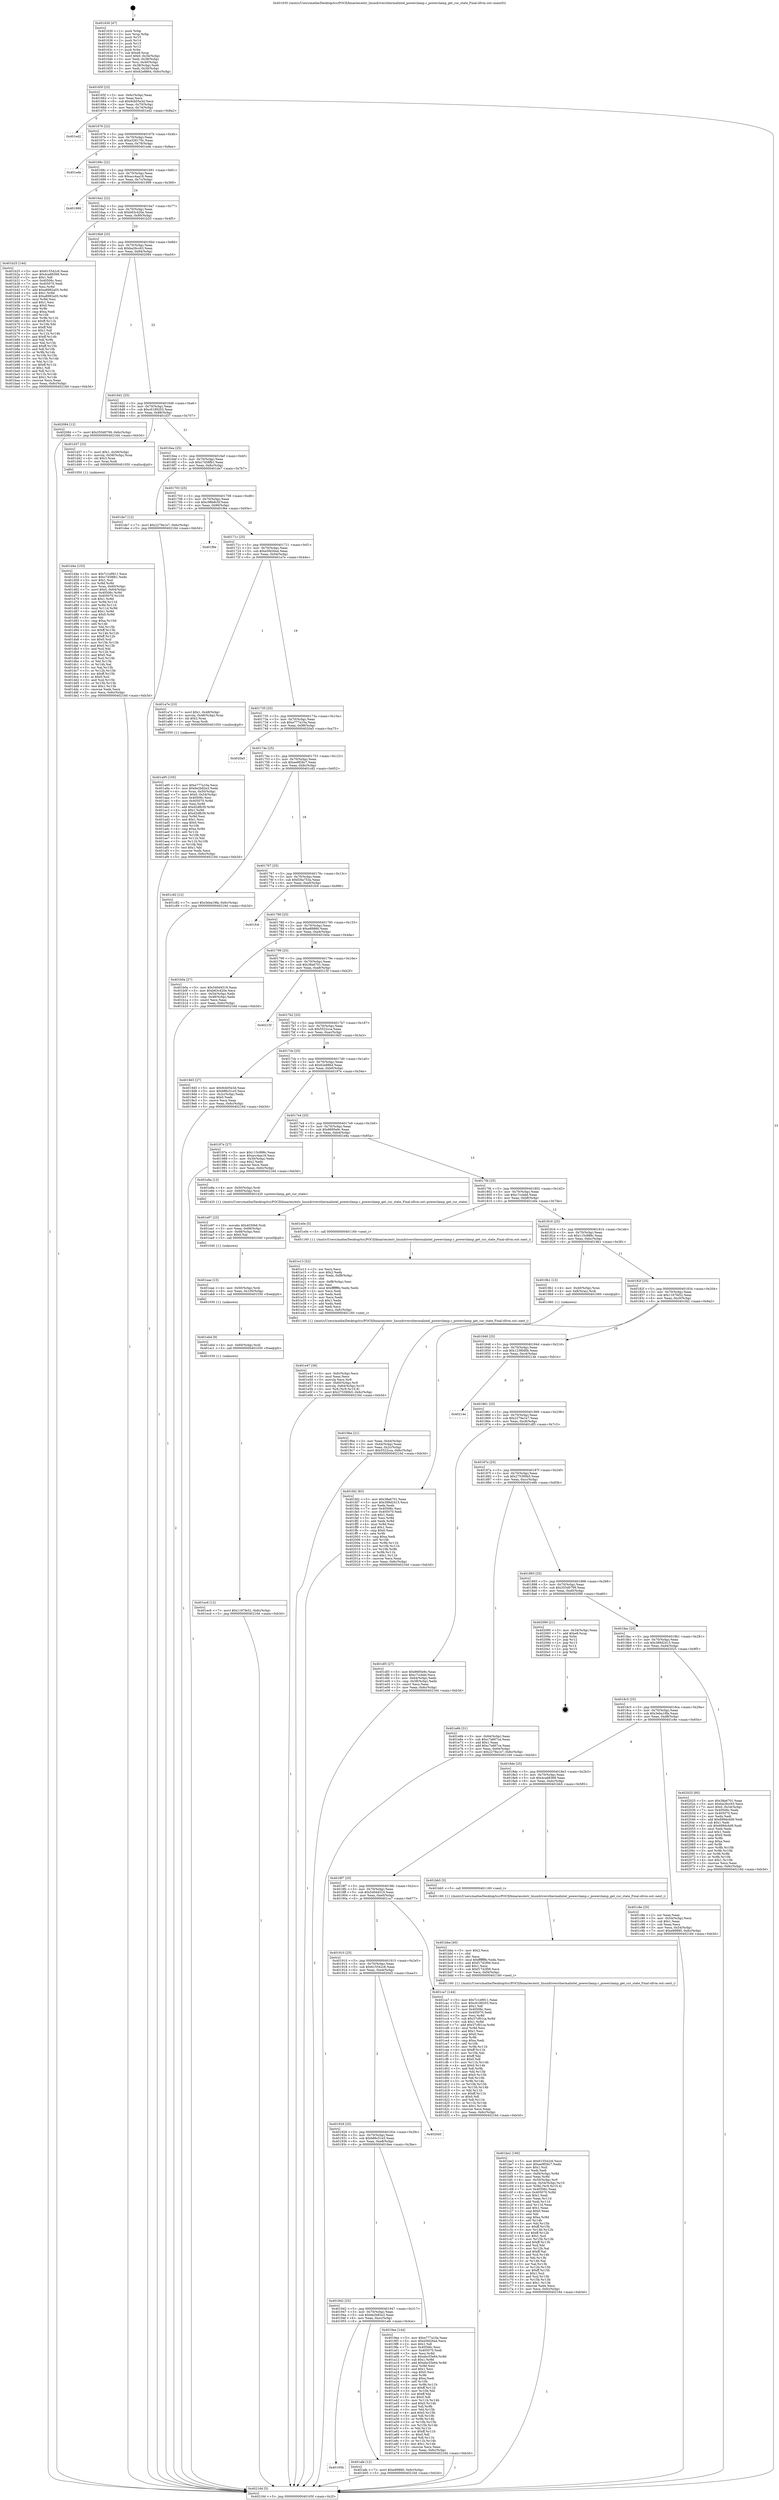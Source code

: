 digraph "0x401630" {
  label = "0x401630 (/mnt/c/Users/mathe/Desktop/tcc/POCII/binaries/extr_linuxdriversthermalintel_powerclamp.c_powerclamp_get_cur_state_Final-ollvm.out::main(0))"
  labelloc = "t"
  node[shape=record]

  Entry [label="",width=0.3,height=0.3,shape=circle,fillcolor=black,style=filled]
  "0x40165f" [label="{
     0x40165f [23]\l
     | [instrs]\l
     &nbsp;&nbsp;0x40165f \<+3\>: mov -0x6c(%rbp),%eax\l
     &nbsp;&nbsp;0x401662 \<+2\>: mov %eax,%ecx\l
     &nbsp;&nbsp;0x401664 \<+6\>: sub $0x9cb05e3d,%ecx\l
     &nbsp;&nbsp;0x40166a \<+3\>: mov %eax,-0x70(%rbp)\l
     &nbsp;&nbsp;0x40166d \<+3\>: mov %ecx,-0x74(%rbp)\l
     &nbsp;&nbsp;0x401670 \<+6\>: je 0000000000401ed2 \<main+0x8a2\>\l
  }"]
  "0x401ed2" [label="{
     0x401ed2\l
  }", style=dashed]
  "0x401676" [label="{
     0x401676 [22]\l
     | [instrs]\l
     &nbsp;&nbsp;0x401676 \<+5\>: jmp 000000000040167b \<main+0x4b\>\l
     &nbsp;&nbsp;0x40167b \<+3\>: mov -0x70(%rbp),%eax\l
     &nbsp;&nbsp;0x40167e \<+5\>: sub $0xa326170c,%eax\l
     &nbsp;&nbsp;0x401683 \<+3\>: mov %eax,-0x78(%rbp)\l
     &nbsp;&nbsp;0x401686 \<+6\>: je 0000000000401ede \<main+0x8ae\>\l
  }"]
  Exit [label="",width=0.3,height=0.3,shape=circle,fillcolor=black,style=filled,peripheries=2]
  "0x401ede" [label="{
     0x401ede\l
  }", style=dashed]
  "0x40168c" [label="{
     0x40168c [22]\l
     | [instrs]\l
     &nbsp;&nbsp;0x40168c \<+5\>: jmp 0000000000401691 \<main+0x61\>\l
     &nbsp;&nbsp;0x401691 \<+3\>: mov -0x70(%rbp),%eax\l
     &nbsp;&nbsp;0x401694 \<+5\>: sub $0xacc4aa18,%eax\l
     &nbsp;&nbsp;0x401699 \<+3\>: mov %eax,-0x7c(%rbp)\l
     &nbsp;&nbsp;0x40169c \<+6\>: je 0000000000401999 \<main+0x369\>\l
  }"]
  "0x401ec6" [label="{
     0x401ec6 [12]\l
     | [instrs]\l
     &nbsp;&nbsp;0x401ec6 \<+7\>: movl $0x1167fe52,-0x6c(%rbp)\l
     &nbsp;&nbsp;0x401ecd \<+5\>: jmp 000000000040216d \<main+0xb3d\>\l
  }"]
  "0x401999" [label="{
     0x401999\l
  }", style=dashed]
  "0x4016a2" [label="{
     0x4016a2 [22]\l
     | [instrs]\l
     &nbsp;&nbsp;0x4016a2 \<+5\>: jmp 00000000004016a7 \<main+0x77\>\l
     &nbsp;&nbsp;0x4016a7 \<+3\>: mov -0x70(%rbp),%eax\l
     &nbsp;&nbsp;0x4016aa \<+5\>: sub $0xb63c420e,%eax\l
     &nbsp;&nbsp;0x4016af \<+3\>: mov %eax,-0x80(%rbp)\l
     &nbsp;&nbsp;0x4016b2 \<+6\>: je 0000000000401b25 \<main+0x4f5\>\l
  }"]
  "0x401ebd" [label="{
     0x401ebd [9]\l
     | [instrs]\l
     &nbsp;&nbsp;0x401ebd \<+4\>: mov -0x60(%rbp),%rdi\l
     &nbsp;&nbsp;0x401ec1 \<+5\>: call 0000000000401030 \<free@plt\>\l
     | [calls]\l
     &nbsp;&nbsp;0x401030 \{1\} (unknown)\l
  }"]
  "0x401b25" [label="{
     0x401b25 [144]\l
     | [instrs]\l
     &nbsp;&nbsp;0x401b25 \<+5\>: mov $0x615542c6,%eax\l
     &nbsp;&nbsp;0x401b2a \<+5\>: mov $0x4ca68366,%ecx\l
     &nbsp;&nbsp;0x401b2f \<+2\>: mov $0x1,%dl\l
     &nbsp;&nbsp;0x401b31 \<+7\>: mov 0x40506c,%esi\l
     &nbsp;&nbsp;0x401b38 \<+7\>: mov 0x405070,%edi\l
     &nbsp;&nbsp;0x401b3f \<+3\>: mov %esi,%r8d\l
     &nbsp;&nbsp;0x401b42 \<+7\>: add $0xa8982a05,%r8d\l
     &nbsp;&nbsp;0x401b49 \<+4\>: sub $0x1,%r8d\l
     &nbsp;&nbsp;0x401b4d \<+7\>: sub $0xa8982a05,%r8d\l
     &nbsp;&nbsp;0x401b54 \<+4\>: imul %r8d,%esi\l
     &nbsp;&nbsp;0x401b58 \<+3\>: and $0x1,%esi\l
     &nbsp;&nbsp;0x401b5b \<+3\>: cmp $0x0,%esi\l
     &nbsp;&nbsp;0x401b5e \<+4\>: sete %r9b\l
     &nbsp;&nbsp;0x401b62 \<+3\>: cmp $0xa,%edi\l
     &nbsp;&nbsp;0x401b65 \<+4\>: setl %r10b\l
     &nbsp;&nbsp;0x401b69 \<+3\>: mov %r9b,%r11b\l
     &nbsp;&nbsp;0x401b6c \<+4\>: xor $0xff,%r11b\l
     &nbsp;&nbsp;0x401b70 \<+3\>: mov %r10b,%bl\l
     &nbsp;&nbsp;0x401b73 \<+3\>: xor $0xff,%bl\l
     &nbsp;&nbsp;0x401b76 \<+3\>: xor $0x1,%dl\l
     &nbsp;&nbsp;0x401b79 \<+3\>: mov %r11b,%r14b\l
     &nbsp;&nbsp;0x401b7c \<+4\>: and $0xff,%r14b\l
     &nbsp;&nbsp;0x401b80 \<+3\>: and %dl,%r9b\l
     &nbsp;&nbsp;0x401b83 \<+3\>: mov %bl,%r15b\l
     &nbsp;&nbsp;0x401b86 \<+4\>: and $0xff,%r15b\l
     &nbsp;&nbsp;0x401b8a \<+3\>: and %dl,%r10b\l
     &nbsp;&nbsp;0x401b8d \<+3\>: or %r9b,%r14b\l
     &nbsp;&nbsp;0x401b90 \<+3\>: or %r10b,%r15b\l
     &nbsp;&nbsp;0x401b93 \<+3\>: xor %r15b,%r14b\l
     &nbsp;&nbsp;0x401b96 \<+3\>: or %bl,%r11b\l
     &nbsp;&nbsp;0x401b99 \<+4\>: xor $0xff,%r11b\l
     &nbsp;&nbsp;0x401b9d \<+3\>: or $0x1,%dl\l
     &nbsp;&nbsp;0x401ba0 \<+3\>: and %dl,%r11b\l
     &nbsp;&nbsp;0x401ba3 \<+3\>: or %r11b,%r14b\l
     &nbsp;&nbsp;0x401ba6 \<+4\>: test $0x1,%r14b\l
     &nbsp;&nbsp;0x401baa \<+3\>: cmovne %ecx,%eax\l
     &nbsp;&nbsp;0x401bad \<+3\>: mov %eax,-0x6c(%rbp)\l
     &nbsp;&nbsp;0x401bb0 \<+5\>: jmp 000000000040216d \<main+0xb3d\>\l
  }"]
  "0x4016b8" [label="{
     0x4016b8 [25]\l
     | [instrs]\l
     &nbsp;&nbsp;0x4016b8 \<+5\>: jmp 00000000004016bd \<main+0x8d\>\l
     &nbsp;&nbsp;0x4016bd \<+3\>: mov -0x70(%rbp),%eax\l
     &nbsp;&nbsp;0x4016c0 \<+5\>: sub $0xba26cc63,%eax\l
     &nbsp;&nbsp;0x4016c5 \<+6\>: mov %eax,-0x84(%rbp)\l
     &nbsp;&nbsp;0x4016cb \<+6\>: je 0000000000402084 \<main+0xa54\>\l
  }"]
  "0x401eae" [label="{
     0x401eae [15]\l
     | [instrs]\l
     &nbsp;&nbsp;0x401eae \<+4\>: mov -0x50(%rbp),%rdi\l
     &nbsp;&nbsp;0x401eb2 \<+6\>: mov %eax,-0x100(%rbp)\l
     &nbsp;&nbsp;0x401eb8 \<+5\>: call 0000000000401030 \<free@plt\>\l
     | [calls]\l
     &nbsp;&nbsp;0x401030 \{1\} (unknown)\l
  }"]
  "0x402084" [label="{
     0x402084 [12]\l
     | [instrs]\l
     &nbsp;&nbsp;0x402084 \<+7\>: movl $0x355d0799,-0x6c(%rbp)\l
     &nbsp;&nbsp;0x40208b \<+5\>: jmp 000000000040216d \<main+0xb3d\>\l
  }"]
  "0x4016d1" [label="{
     0x4016d1 [25]\l
     | [instrs]\l
     &nbsp;&nbsp;0x4016d1 \<+5\>: jmp 00000000004016d6 \<main+0xa6\>\l
     &nbsp;&nbsp;0x4016d6 \<+3\>: mov -0x70(%rbp),%eax\l
     &nbsp;&nbsp;0x4016d9 \<+5\>: sub $0xc6189203,%eax\l
     &nbsp;&nbsp;0x4016de \<+6\>: mov %eax,-0x88(%rbp)\l
     &nbsp;&nbsp;0x4016e4 \<+6\>: je 0000000000401d37 \<main+0x707\>\l
  }"]
  "0x401e97" [label="{
     0x401e97 [23]\l
     | [instrs]\l
     &nbsp;&nbsp;0x401e97 \<+10\>: movabs $0x4030b6,%rdi\l
     &nbsp;&nbsp;0x401ea1 \<+3\>: mov %eax,-0x68(%rbp)\l
     &nbsp;&nbsp;0x401ea4 \<+3\>: mov -0x68(%rbp),%esi\l
     &nbsp;&nbsp;0x401ea7 \<+2\>: mov $0x0,%al\l
     &nbsp;&nbsp;0x401ea9 \<+5\>: call 0000000000401040 \<printf@plt\>\l
     | [calls]\l
     &nbsp;&nbsp;0x401040 \{1\} (unknown)\l
  }"]
  "0x401d37" [label="{
     0x401d37 [23]\l
     | [instrs]\l
     &nbsp;&nbsp;0x401d37 \<+7\>: movl $0x1,-0x58(%rbp)\l
     &nbsp;&nbsp;0x401d3e \<+4\>: movslq -0x58(%rbp),%rax\l
     &nbsp;&nbsp;0x401d42 \<+4\>: shl $0x3,%rax\l
     &nbsp;&nbsp;0x401d46 \<+3\>: mov %rax,%rdi\l
     &nbsp;&nbsp;0x401d49 \<+5\>: call 0000000000401050 \<malloc@plt\>\l
     | [calls]\l
     &nbsp;&nbsp;0x401050 \{1\} (unknown)\l
  }"]
  "0x4016ea" [label="{
     0x4016ea [25]\l
     | [instrs]\l
     &nbsp;&nbsp;0x4016ea \<+5\>: jmp 00000000004016ef \<main+0xbf\>\l
     &nbsp;&nbsp;0x4016ef \<+3\>: mov -0x70(%rbp),%eax\l
     &nbsp;&nbsp;0x4016f2 \<+5\>: sub $0xc7458fb1,%eax\l
     &nbsp;&nbsp;0x4016f7 \<+6\>: mov %eax,-0x8c(%rbp)\l
     &nbsp;&nbsp;0x4016fd \<+6\>: je 0000000000401de7 \<main+0x7b7\>\l
  }"]
  "0x401e47" [label="{
     0x401e47 [36]\l
     | [instrs]\l
     &nbsp;&nbsp;0x401e47 \<+6\>: mov -0xfc(%rbp),%ecx\l
     &nbsp;&nbsp;0x401e4d \<+3\>: imul %eax,%ecx\l
     &nbsp;&nbsp;0x401e50 \<+3\>: movslq %ecx,%r8\l
     &nbsp;&nbsp;0x401e53 \<+4\>: mov -0x60(%rbp),%r9\l
     &nbsp;&nbsp;0x401e57 \<+4\>: movslq -0x64(%rbp),%r10\l
     &nbsp;&nbsp;0x401e5b \<+4\>: mov %r8,(%r9,%r10,8)\l
     &nbsp;&nbsp;0x401e5f \<+7\>: movl $0x275390b5,-0x6c(%rbp)\l
     &nbsp;&nbsp;0x401e66 \<+5\>: jmp 000000000040216d \<main+0xb3d\>\l
  }"]
  "0x401de7" [label="{
     0x401de7 [12]\l
     | [instrs]\l
     &nbsp;&nbsp;0x401de7 \<+7\>: movl $0x2279a1e7,-0x6c(%rbp)\l
     &nbsp;&nbsp;0x401dee \<+5\>: jmp 000000000040216d \<main+0xb3d\>\l
  }"]
  "0x401703" [label="{
     0x401703 [25]\l
     | [instrs]\l
     &nbsp;&nbsp;0x401703 \<+5\>: jmp 0000000000401708 \<main+0xd8\>\l
     &nbsp;&nbsp;0x401708 \<+3\>: mov -0x70(%rbp),%eax\l
     &nbsp;&nbsp;0x40170b \<+5\>: sub $0xc98b8c5f,%eax\l
     &nbsp;&nbsp;0x401710 \<+6\>: mov %eax,-0x90(%rbp)\l
     &nbsp;&nbsp;0x401716 \<+6\>: je 0000000000401f6e \<main+0x93e\>\l
  }"]
  "0x401e13" [label="{
     0x401e13 [52]\l
     | [instrs]\l
     &nbsp;&nbsp;0x401e13 \<+2\>: xor %ecx,%ecx\l
     &nbsp;&nbsp;0x401e15 \<+5\>: mov $0x2,%edx\l
     &nbsp;&nbsp;0x401e1a \<+6\>: mov %edx,-0xf8(%rbp)\l
     &nbsp;&nbsp;0x401e20 \<+1\>: cltd\l
     &nbsp;&nbsp;0x401e21 \<+6\>: mov -0xf8(%rbp),%esi\l
     &nbsp;&nbsp;0x401e27 \<+2\>: idiv %esi\l
     &nbsp;&nbsp;0x401e29 \<+6\>: imul $0xfffffffe,%edx,%edx\l
     &nbsp;&nbsp;0x401e2f \<+2\>: mov %ecx,%edi\l
     &nbsp;&nbsp;0x401e31 \<+2\>: sub %edx,%edi\l
     &nbsp;&nbsp;0x401e33 \<+2\>: mov %ecx,%edx\l
     &nbsp;&nbsp;0x401e35 \<+3\>: sub $0x1,%edx\l
     &nbsp;&nbsp;0x401e38 \<+2\>: add %edx,%edi\l
     &nbsp;&nbsp;0x401e3a \<+2\>: sub %edi,%ecx\l
     &nbsp;&nbsp;0x401e3c \<+6\>: mov %ecx,-0xfc(%rbp)\l
     &nbsp;&nbsp;0x401e42 \<+5\>: call 0000000000401160 \<next_i\>\l
     | [calls]\l
     &nbsp;&nbsp;0x401160 \{1\} (/mnt/c/Users/mathe/Desktop/tcc/POCII/binaries/extr_linuxdriversthermalintel_powerclamp.c_powerclamp_get_cur_state_Final-ollvm.out::next_i)\l
  }"]
  "0x401f6e" [label="{
     0x401f6e\l
  }", style=dashed]
  "0x40171c" [label="{
     0x40171c [25]\l
     | [instrs]\l
     &nbsp;&nbsp;0x40171c \<+5\>: jmp 0000000000401721 \<main+0xf1\>\l
     &nbsp;&nbsp;0x401721 \<+3\>: mov -0x70(%rbp),%eax\l
     &nbsp;&nbsp;0x401724 \<+5\>: sub $0xe5fd26a4,%eax\l
     &nbsp;&nbsp;0x401729 \<+6\>: mov %eax,-0x94(%rbp)\l
     &nbsp;&nbsp;0x40172f \<+6\>: je 0000000000401a7e \<main+0x44e\>\l
  }"]
  "0x401d4e" [label="{
     0x401d4e [153]\l
     | [instrs]\l
     &nbsp;&nbsp;0x401d4e \<+5\>: mov $0x7c1e9911,%ecx\l
     &nbsp;&nbsp;0x401d53 \<+5\>: mov $0xc7458fb1,%edx\l
     &nbsp;&nbsp;0x401d58 \<+3\>: mov $0x1,%sil\l
     &nbsp;&nbsp;0x401d5b \<+3\>: xor %r8d,%r8d\l
     &nbsp;&nbsp;0x401d5e \<+4\>: mov %rax,-0x60(%rbp)\l
     &nbsp;&nbsp;0x401d62 \<+7\>: movl $0x0,-0x64(%rbp)\l
     &nbsp;&nbsp;0x401d69 \<+8\>: mov 0x40506c,%r9d\l
     &nbsp;&nbsp;0x401d71 \<+8\>: mov 0x405070,%r10d\l
     &nbsp;&nbsp;0x401d79 \<+4\>: sub $0x1,%r8d\l
     &nbsp;&nbsp;0x401d7d \<+3\>: mov %r9d,%r11d\l
     &nbsp;&nbsp;0x401d80 \<+3\>: add %r8d,%r11d\l
     &nbsp;&nbsp;0x401d83 \<+4\>: imul %r11d,%r9d\l
     &nbsp;&nbsp;0x401d87 \<+4\>: and $0x1,%r9d\l
     &nbsp;&nbsp;0x401d8b \<+4\>: cmp $0x0,%r9d\l
     &nbsp;&nbsp;0x401d8f \<+3\>: sete %bl\l
     &nbsp;&nbsp;0x401d92 \<+4\>: cmp $0xa,%r10d\l
     &nbsp;&nbsp;0x401d96 \<+4\>: setl %r14b\l
     &nbsp;&nbsp;0x401d9a \<+3\>: mov %bl,%r15b\l
     &nbsp;&nbsp;0x401d9d \<+4\>: xor $0xff,%r15b\l
     &nbsp;&nbsp;0x401da1 \<+3\>: mov %r14b,%r12b\l
     &nbsp;&nbsp;0x401da4 \<+4\>: xor $0xff,%r12b\l
     &nbsp;&nbsp;0x401da8 \<+4\>: xor $0x0,%sil\l
     &nbsp;&nbsp;0x401dac \<+3\>: mov %r15b,%r13b\l
     &nbsp;&nbsp;0x401daf \<+4\>: and $0x0,%r13b\l
     &nbsp;&nbsp;0x401db3 \<+3\>: and %sil,%bl\l
     &nbsp;&nbsp;0x401db6 \<+3\>: mov %r12b,%al\l
     &nbsp;&nbsp;0x401db9 \<+2\>: and $0x0,%al\l
     &nbsp;&nbsp;0x401dbb \<+3\>: and %sil,%r14b\l
     &nbsp;&nbsp;0x401dbe \<+3\>: or %bl,%r13b\l
     &nbsp;&nbsp;0x401dc1 \<+3\>: or %r14b,%al\l
     &nbsp;&nbsp;0x401dc4 \<+3\>: xor %al,%r13b\l
     &nbsp;&nbsp;0x401dc7 \<+3\>: or %r12b,%r15b\l
     &nbsp;&nbsp;0x401dca \<+4\>: xor $0xff,%r15b\l
     &nbsp;&nbsp;0x401dce \<+4\>: or $0x0,%sil\l
     &nbsp;&nbsp;0x401dd2 \<+3\>: and %sil,%r15b\l
     &nbsp;&nbsp;0x401dd5 \<+3\>: or %r15b,%r13b\l
     &nbsp;&nbsp;0x401dd8 \<+4\>: test $0x1,%r13b\l
     &nbsp;&nbsp;0x401ddc \<+3\>: cmovne %edx,%ecx\l
     &nbsp;&nbsp;0x401ddf \<+3\>: mov %ecx,-0x6c(%rbp)\l
     &nbsp;&nbsp;0x401de2 \<+5\>: jmp 000000000040216d \<main+0xb3d\>\l
  }"]
  "0x401a7e" [label="{
     0x401a7e [23]\l
     | [instrs]\l
     &nbsp;&nbsp;0x401a7e \<+7\>: movl $0x1,-0x48(%rbp)\l
     &nbsp;&nbsp;0x401a85 \<+4\>: movslq -0x48(%rbp),%rax\l
     &nbsp;&nbsp;0x401a89 \<+4\>: shl $0x2,%rax\l
     &nbsp;&nbsp;0x401a8d \<+3\>: mov %rax,%rdi\l
     &nbsp;&nbsp;0x401a90 \<+5\>: call 0000000000401050 \<malloc@plt\>\l
     | [calls]\l
     &nbsp;&nbsp;0x401050 \{1\} (unknown)\l
  }"]
  "0x401735" [label="{
     0x401735 [25]\l
     | [instrs]\l
     &nbsp;&nbsp;0x401735 \<+5\>: jmp 000000000040173a \<main+0x10a\>\l
     &nbsp;&nbsp;0x40173a \<+3\>: mov -0x70(%rbp),%eax\l
     &nbsp;&nbsp;0x40173d \<+5\>: sub $0xe777a10a,%eax\l
     &nbsp;&nbsp;0x401742 \<+6\>: mov %eax,-0x98(%rbp)\l
     &nbsp;&nbsp;0x401748 \<+6\>: je 00000000004020a5 \<main+0xa75\>\l
  }"]
  "0x401be2" [label="{
     0x401be2 [160]\l
     | [instrs]\l
     &nbsp;&nbsp;0x401be2 \<+5\>: mov $0x615542c6,%ecx\l
     &nbsp;&nbsp;0x401be7 \<+5\>: mov $0xee9f26c7,%edx\l
     &nbsp;&nbsp;0x401bec \<+3\>: mov $0x1,%sil\l
     &nbsp;&nbsp;0x401bef \<+2\>: xor %edi,%edi\l
     &nbsp;&nbsp;0x401bf1 \<+7\>: mov -0xf4(%rbp),%r8d\l
     &nbsp;&nbsp;0x401bf8 \<+4\>: imul %eax,%r8d\l
     &nbsp;&nbsp;0x401bfc \<+4\>: mov -0x50(%rbp),%r9\l
     &nbsp;&nbsp;0x401c00 \<+4\>: movslq -0x54(%rbp),%r10\l
     &nbsp;&nbsp;0x401c04 \<+4\>: mov %r8d,(%r9,%r10,4)\l
     &nbsp;&nbsp;0x401c08 \<+7\>: mov 0x40506c,%eax\l
     &nbsp;&nbsp;0x401c0f \<+8\>: mov 0x405070,%r8d\l
     &nbsp;&nbsp;0x401c17 \<+3\>: sub $0x1,%edi\l
     &nbsp;&nbsp;0x401c1a \<+3\>: mov %eax,%r11d\l
     &nbsp;&nbsp;0x401c1d \<+3\>: add %edi,%r11d\l
     &nbsp;&nbsp;0x401c20 \<+4\>: imul %r11d,%eax\l
     &nbsp;&nbsp;0x401c24 \<+3\>: and $0x1,%eax\l
     &nbsp;&nbsp;0x401c27 \<+3\>: cmp $0x0,%eax\l
     &nbsp;&nbsp;0x401c2a \<+3\>: sete %bl\l
     &nbsp;&nbsp;0x401c2d \<+4\>: cmp $0xa,%r8d\l
     &nbsp;&nbsp;0x401c31 \<+4\>: setl %r14b\l
     &nbsp;&nbsp;0x401c35 \<+3\>: mov %bl,%r15b\l
     &nbsp;&nbsp;0x401c38 \<+4\>: xor $0xff,%r15b\l
     &nbsp;&nbsp;0x401c3c \<+3\>: mov %r14b,%r12b\l
     &nbsp;&nbsp;0x401c3f \<+4\>: xor $0xff,%r12b\l
     &nbsp;&nbsp;0x401c43 \<+4\>: xor $0x1,%sil\l
     &nbsp;&nbsp;0x401c47 \<+3\>: mov %r15b,%r13b\l
     &nbsp;&nbsp;0x401c4a \<+4\>: and $0xff,%r13b\l
     &nbsp;&nbsp;0x401c4e \<+3\>: and %sil,%bl\l
     &nbsp;&nbsp;0x401c51 \<+3\>: mov %r12b,%al\l
     &nbsp;&nbsp;0x401c54 \<+2\>: and $0xff,%al\l
     &nbsp;&nbsp;0x401c56 \<+3\>: and %sil,%r14b\l
     &nbsp;&nbsp;0x401c59 \<+3\>: or %bl,%r13b\l
     &nbsp;&nbsp;0x401c5c \<+3\>: or %r14b,%al\l
     &nbsp;&nbsp;0x401c5f \<+3\>: xor %al,%r13b\l
     &nbsp;&nbsp;0x401c62 \<+3\>: or %r12b,%r15b\l
     &nbsp;&nbsp;0x401c65 \<+4\>: xor $0xff,%r15b\l
     &nbsp;&nbsp;0x401c69 \<+4\>: or $0x1,%sil\l
     &nbsp;&nbsp;0x401c6d \<+3\>: and %sil,%r15b\l
     &nbsp;&nbsp;0x401c70 \<+3\>: or %r15b,%r13b\l
     &nbsp;&nbsp;0x401c73 \<+4\>: test $0x1,%r13b\l
     &nbsp;&nbsp;0x401c77 \<+3\>: cmovne %edx,%ecx\l
     &nbsp;&nbsp;0x401c7a \<+3\>: mov %ecx,-0x6c(%rbp)\l
     &nbsp;&nbsp;0x401c7d \<+5\>: jmp 000000000040216d \<main+0xb3d\>\l
  }"]
  "0x4020a5" [label="{
     0x4020a5\l
  }", style=dashed]
  "0x40174e" [label="{
     0x40174e [25]\l
     | [instrs]\l
     &nbsp;&nbsp;0x40174e \<+5\>: jmp 0000000000401753 \<main+0x123\>\l
     &nbsp;&nbsp;0x401753 \<+3\>: mov -0x70(%rbp),%eax\l
     &nbsp;&nbsp;0x401756 \<+5\>: sub $0xee9f26c7,%eax\l
     &nbsp;&nbsp;0x40175b \<+6\>: mov %eax,-0x9c(%rbp)\l
     &nbsp;&nbsp;0x401761 \<+6\>: je 0000000000401c82 \<main+0x652\>\l
  }"]
  "0x401bba" [label="{
     0x401bba [40]\l
     | [instrs]\l
     &nbsp;&nbsp;0x401bba \<+5\>: mov $0x2,%ecx\l
     &nbsp;&nbsp;0x401bbf \<+1\>: cltd\l
     &nbsp;&nbsp;0x401bc0 \<+2\>: idiv %ecx\l
     &nbsp;&nbsp;0x401bc2 \<+6\>: imul $0xfffffffe,%edx,%ecx\l
     &nbsp;&nbsp;0x401bc8 \<+6\>: add $0xf1742f06,%ecx\l
     &nbsp;&nbsp;0x401bce \<+3\>: add $0x1,%ecx\l
     &nbsp;&nbsp;0x401bd1 \<+6\>: sub $0xf1742f06,%ecx\l
     &nbsp;&nbsp;0x401bd7 \<+6\>: mov %ecx,-0xf4(%rbp)\l
     &nbsp;&nbsp;0x401bdd \<+5\>: call 0000000000401160 \<next_i\>\l
     | [calls]\l
     &nbsp;&nbsp;0x401160 \{1\} (/mnt/c/Users/mathe/Desktop/tcc/POCII/binaries/extr_linuxdriversthermalintel_powerclamp.c_powerclamp_get_cur_state_Final-ollvm.out::next_i)\l
  }"]
  "0x401c82" [label="{
     0x401c82 [12]\l
     | [instrs]\l
     &nbsp;&nbsp;0x401c82 \<+7\>: movl $0x3eba19fa,-0x6c(%rbp)\l
     &nbsp;&nbsp;0x401c89 \<+5\>: jmp 000000000040216d \<main+0xb3d\>\l
  }"]
  "0x401767" [label="{
     0x401767 [25]\l
     | [instrs]\l
     &nbsp;&nbsp;0x401767 \<+5\>: jmp 000000000040176c \<main+0x13c\>\l
     &nbsp;&nbsp;0x40176c \<+3\>: mov -0x70(%rbp),%eax\l
     &nbsp;&nbsp;0x40176f \<+5\>: sub $0xf26a753a,%eax\l
     &nbsp;&nbsp;0x401774 \<+6\>: mov %eax,-0xa0(%rbp)\l
     &nbsp;&nbsp;0x40177a \<+6\>: je 0000000000401fc6 \<main+0x996\>\l
  }"]
  "0x40195b" [label="{
     0x40195b\l
  }", style=dashed]
  "0x401fc6" [label="{
     0x401fc6\l
  }", style=dashed]
  "0x401780" [label="{
     0x401780 [25]\l
     | [instrs]\l
     &nbsp;&nbsp;0x401780 \<+5\>: jmp 0000000000401785 \<main+0x155\>\l
     &nbsp;&nbsp;0x401785 \<+3\>: mov -0x70(%rbp),%eax\l
     &nbsp;&nbsp;0x401788 \<+5\>: sub $0xe89880,%eax\l
     &nbsp;&nbsp;0x40178d \<+6\>: mov %eax,-0xa4(%rbp)\l
     &nbsp;&nbsp;0x401793 \<+6\>: je 0000000000401b0a \<main+0x4da\>\l
  }"]
  "0x401afe" [label="{
     0x401afe [12]\l
     | [instrs]\l
     &nbsp;&nbsp;0x401afe \<+7\>: movl $0xe89880,-0x6c(%rbp)\l
     &nbsp;&nbsp;0x401b05 \<+5\>: jmp 000000000040216d \<main+0xb3d\>\l
  }"]
  "0x401b0a" [label="{
     0x401b0a [27]\l
     | [instrs]\l
     &nbsp;&nbsp;0x401b0a \<+5\>: mov $0x540d4519,%eax\l
     &nbsp;&nbsp;0x401b0f \<+5\>: mov $0xb63c420e,%ecx\l
     &nbsp;&nbsp;0x401b14 \<+3\>: mov -0x54(%rbp),%edx\l
     &nbsp;&nbsp;0x401b17 \<+3\>: cmp -0x48(%rbp),%edx\l
     &nbsp;&nbsp;0x401b1a \<+3\>: cmovl %ecx,%eax\l
     &nbsp;&nbsp;0x401b1d \<+3\>: mov %eax,-0x6c(%rbp)\l
     &nbsp;&nbsp;0x401b20 \<+5\>: jmp 000000000040216d \<main+0xb3d\>\l
  }"]
  "0x401799" [label="{
     0x401799 [25]\l
     | [instrs]\l
     &nbsp;&nbsp;0x401799 \<+5\>: jmp 000000000040179e \<main+0x16e\>\l
     &nbsp;&nbsp;0x40179e \<+3\>: mov -0x70(%rbp),%eax\l
     &nbsp;&nbsp;0x4017a1 \<+5\>: sub $0x38a6701,%eax\l
     &nbsp;&nbsp;0x4017a6 \<+6\>: mov %eax,-0xa8(%rbp)\l
     &nbsp;&nbsp;0x4017ac \<+6\>: je 000000000040215f \<main+0xb2f\>\l
  }"]
  "0x401a95" [label="{
     0x401a95 [105]\l
     | [instrs]\l
     &nbsp;&nbsp;0x401a95 \<+5\>: mov $0xe777a10a,%ecx\l
     &nbsp;&nbsp;0x401a9a \<+5\>: mov $0x6e2b82e3,%edx\l
     &nbsp;&nbsp;0x401a9f \<+4\>: mov %rax,-0x50(%rbp)\l
     &nbsp;&nbsp;0x401aa3 \<+7\>: movl $0x0,-0x54(%rbp)\l
     &nbsp;&nbsp;0x401aaa \<+7\>: mov 0x40506c,%esi\l
     &nbsp;&nbsp;0x401ab1 \<+8\>: mov 0x405070,%r8d\l
     &nbsp;&nbsp;0x401ab9 \<+3\>: mov %esi,%r9d\l
     &nbsp;&nbsp;0x401abc \<+7\>: add $0xd2dfb39,%r9d\l
     &nbsp;&nbsp;0x401ac3 \<+4\>: sub $0x1,%r9d\l
     &nbsp;&nbsp;0x401ac7 \<+7\>: sub $0xd2dfb39,%r9d\l
     &nbsp;&nbsp;0x401ace \<+4\>: imul %r9d,%esi\l
     &nbsp;&nbsp;0x401ad2 \<+3\>: and $0x1,%esi\l
     &nbsp;&nbsp;0x401ad5 \<+3\>: cmp $0x0,%esi\l
     &nbsp;&nbsp;0x401ad8 \<+4\>: sete %r10b\l
     &nbsp;&nbsp;0x401adc \<+4\>: cmp $0xa,%r8d\l
     &nbsp;&nbsp;0x401ae0 \<+4\>: setl %r11b\l
     &nbsp;&nbsp;0x401ae4 \<+3\>: mov %r10b,%bl\l
     &nbsp;&nbsp;0x401ae7 \<+3\>: and %r11b,%bl\l
     &nbsp;&nbsp;0x401aea \<+3\>: xor %r11b,%r10b\l
     &nbsp;&nbsp;0x401aed \<+3\>: or %r10b,%bl\l
     &nbsp;&nbsp;0x401af0 \<+3\>: test $0x1,%bl\l
     &nbsp;&nbsp;0x401af3 \<+3\>: cmovne %edx,%ecx\l
     &nbsp;&nbsp;0x401af6 \<+3\>: mov %ecx,-0x6c(%rbp)\l
     &nbsp;&nbsp;0x401af9 \<+5\>: jmp 000000000040216d \<main+0xb3d\>\l
  }"]
  "0x40215f" [label="{
     0x40215f\l
  }", style=dashed]
  "0x4017b2" [label="{
     0x4017b2 [25]\l
     | [instrs]\l
     &nbsp;&nbsp;0x4017b2 \<+5\>: jmp 00000000004017b7 \<main+0x187\>\l
     &nbsp;&nbsp;0x4017b7 \<+3\>: mov -0x70(%rbp),%eax\l
     &nbsp;&nbsp;0x4017ba \<+5\>: sub $0x5522cca,%eax\l
     &nbsp;&nbsp;0x4017bf \<+6\>: mov %eax,-0xac(%rbp)\l
     &nbsp;&nbsp;0x4017c5 \<+6\>: je 00000000004019d3 \<main+0x3a3\>\l
  }"]
  "0x401942" [label="{
     0x401942 [25]\l
     | [instrs]\l
     &nbsp;&nbsp;0x401942 \<+5\>: jmp 0000000000401947 \<main+0x317\>\l
     &nbsp;&nbsp;0x401947 \<+3\>: mov -0x70(%rbp),%eax\l
     &nbsp;&nbsp;0x40194a \<+5\>: sub $0x6e2b82e3,%eax\l
     &nbsp;&nbsp;0x40194f \<+6\>: mov %eax,-0xec(%rbp)\l
     &nbsp;&nbsp;0x401955 \<+6\>: je 0000000000401afe \<main+0x4ce\>\l
  }"]
  "0x4019d3" [label="{
     0x4019d3 [27]\l
     | [instrs]\l
     &nbsp;&nbsp;0x4019d3 \<+5\>: mov $0x9cb05e3d,%eax\l
     &nbsp;&nbsp;0x4019d8 \<+5\>: mov $0x686c51e5,%ecx\l
     &nbsp;&nbsp;0x4019dd \<+3\>: mov -0x2c(%rbp),%edx\l
     &nbsp;&nbsp;0x4019e0 \<+3\>: cmp $0x0,%edx\l
     &nbsp;&nbsp;0x4019e3 \<+3\>: cmove %ecx,%eax\l
     &nbsp;&nbsp;0x4019e6 \<+3\>: mov %eax,-0x6c(%rbp)\l
     &nbsp;&nbsp;0x4019e9 \<+5\>: jmp 000000000040216d \<main+0xb3d\>\l
  }"]
  "0x4017cb" [label="{
     0x4017cb [25]\l
     | [instrs]\l
     &nbsp;&nbsp;0x4017cb \<+5\>: jmp 00000000004017d0 \<main+0x1a0\>\l
     &nbsp;&nbsp;0x4017d0 \<+3\>: mov -0x70(%rbp),%eax\l
     &nbsp;&nbsp;0x4017d3 \<+5\>: sub $0x62e8864,%eax\l
     &nbsp;&nbsp;0x4017d8 \<+6\>: mov %eax,-0xb0(%rbp)\l
     &nbsp;&nbsp;0x4017de \<+6\>: je 000000000040197e \<main+0x34e\>\l
  }"]
  "0x4019ee" [label="{
     0x4019ee [144]\l
     | [instrs]\l
     &nbsp;&nbsp;0x4019ee \<+5\>: mov $0xe777a10a,%eax\l
     &nbsp;&nbsp;0x4019f3 \<+5\>: mov $0xe5fd26a4,%ecx\l
     &nbsp;&nbsp;0x4019f8 \<+2\>: mov $0x1,%dl\l
     &nbsp;&nbsp;0x4019fa \<+7\>: mov 0x40506c,%esi\l
     &nbsp;&nbsp;0x401a01 \<+7\>: mov 0x405070,%edi\l
     &nbsp;&nbsp;0x401a08 \<+3\>: mov %esi,%r8d\l
     &nbsp;&nbsp;0x401a0b \<+7\>: sub $0xebc55e64,%r8d\l
     &nbsp;&nbsp;0x401a12 \<+4\>: sub $0x1,%r8d\l
     &nbsp;&nbsp;0x401a16 \<+7\>: add $0xebc55e64,%r8d\l
     &nbsp;&nbsp;0x401a1d \<+4\>: imul %r8d,%esi\l
     &nbsp;&nbsp;0x401a21 \<+3\>: and $0x1,%esi\l
     &nbsp;&nbsp;0x401a24 \<+3\>: cmp $0x0,%esi\l
     &nbsp;&nbsp;0x401a27 \<+4\>: sete %r9b\l
     &nbsp;&nbsp;0x401a2b \<+3\>: cmp $0xa,%edi\l
     &nbsp;&nbsp;0x401a2e \<+4\>: setl %r10b\l
     &nbsp;&nbsp;0x401a32 \<+3\>: mov %r9b,%r11b\l
     &nbsp;&nbsp;0x401a35 \<+4\>: xor $0xff,%r11b\l
     &nbsp;&nbsp;0x401a39 \<+3\>: mov %r10b,%bl\l
     &nbsp;&nbsp;0x401a3c \<+3\>: xor $0xff,%bl\l
     &nbsp;&nbsp;0x401a3f \<+3\>: xor $0x0,%dl\l
     &nbsp;&nbsp;0x401a42 \<+3\>: mov %r11b,%r14b\l
     &nbsp;&nbsp;0x401a45 \<+4\>: and $0x0,%r14b\l
     &nbsp;&nbsp;0x401a49 \<+3\>: and %dl,%r9b\l
     &nbsp;&nbsp;0x401a4c \<+3\>: mov %bl,%r15b\l
     &nbsp;&nbsp;0x401a4f \<+4\>: and $0x0,%r15b\l
     &nbsp;&nbsp;0x401a53 \<+3\>: and %dl,%r10b\l
     &nbsp;&nbsp;0x401a56 \<+3\>: or %r9b,%r14b\l
     &nbsp;&nbsp;0x401a59 \<+3\>: or %r10b,%r15b\l
     &nbsp;&nbsp;0x401a5c \<+3\>: xor %r15b,%r14b\l
     &nbsp;&nbsp;0x401a5f \<+3\>: or %bl,%r11b\l
     &nbsp;&nbsp;0x401a62 \<+4\>: xor $0xff,%r11b\l
     &nbsp;&nbsp;0x401a66 \<+3\>: or $0x0,%dl\l
     &nbsp;&nbsp;0x401a69 \<+3\>: and %dl,%r11b\l
     &nbsp;&nbsp;0x401a6c \<+3\>: or %r11b,%r14b\l
     &nbsp;&nbsp;0x401a6f \<+4\>: test $0x1,%r14b\l
     &nbsp;&nbsp;0x401a73 \<+3\>: cmovne %ecx,%eax\l
     &nbsp;&nbsp;0x401a76 \<+3\>: mov %eax,-0x6c(%rbp)\l
     &nbsp;&nbsp;0x401a79 \<+5\>: jmp 000000000040216d \<main+0xb3d\>\l
  }"]
  "0x40197e" [label="{
     0x40197e [27]\l
     | [instrs]\l
     &nbsp;&nbsp;0x40197e \<+5\>: mov $0x115c988c,%eax\l
     &nbsp;&nbsp;0x401983 \<+5\>: mov $0xacc4aa18,%ecx\l
     &nbsp;&nbsp;0x401988 \<+3\>: mov -0x30(%rbp),%edx\l
     &nbsp;&nbsp;0x40198b \<+3\>: cmp $0x2,%edx\l
     &nbsp;&nbsp;0x40198e \<+3\>: cmovne %ecx,%eax\l
     &nbsp;&nbsp;0x401991 \<+3\>: mov %eax,-0x6c(%rbp)\l
     &nbsp;&nbsp;0x401994 \<+5\>: jmp 000000000040216d \<main+0xb3d\>\l
  }"]
  "0x4017e4" [label="{
     0x4017e4 [25]\l
     | [instrs]\l
     &nbsp;&nbsp;0x4017e4 \<+5\>: jmp 00000000004017e9 \<main+0x1b9\>\l
     &nbsp;&nbsp;0x4017e9 \<+3\>: mov -0x70(%rbp),%eax\l
     &nbsp;&nbsp;0x4017ec \<+5\>: sub $0x8695e9c,%eax\l
     &nbsp;&nbsp;0x4017f1 \<+6\>: mov %eax,-0xb4(%rbp)\l
     &nbsp;&nbsp;0x4017f7 \<+6\>: je 0000000000401e8a \<main+0x85a\>\l
  }"]
  "0x40216d" [label="{
     0x40216d [5]\l
     | [instrs]\l
     &nbsp;&nbsp;0x40216d \<+5\>: jmp 000000000040165f \<main+0x2f\>\l
  }"]
  "0x401630" [label="{
     0x401630 [47]\l
     | [instrs]\l
     &nbsp;&nbsp;0x401630 \<+1\>: push %rbp\l
     &nbsp;&nbsp;0x401631 \<+3\>: mov %rsp,%rbp\l
     &nbsp;&nbsp;0x401634 \<+2\>: push %r15\l
     &nbsp;&nbsp;0x401636 \<+2\>: push %r14\l
     &nbsp;&nbsp;0x401638 \<+2\>: push %r13\l
     &nbsp;&nbsp;0x40163a \<+2\>: push %r12\l
     &nbsp;&nbsp;0x40163c \<+1\>: push %rbx\l
     &nbsp;&nbsp;0x40163d \<+7\>: sub $0xe8,%rsp\l
     &nbsp;&nbsp;0x401644 \<+7\>: movl $0x0,-0x34(%rbp)\l
     &nbsp;&nbsp;0x40164b \<+3\>: mov %edi,-0x38(%rbp)\l
     &nbsp;&nbsp;0x40164e \<+4\>: mov %rsi,-0x40(%rbp)\l
     &nbsp;&nbsp;0x401652 \<+3\>: mov -0x38(%rbp),%edi\l
     &nbsp;&nbsp;0x401655 \<+3\>: mov %edi,-0x30(%rbp)\l
     &nbsp;&nbsp;0x401658 \<+7\>: movl $0x62e8864,-0x6c(%rbp)\l
  }"]
  "0x401929" [label="{
     0x401929 [25]\l
     | [instrs]\l
     &nbsp;&nbsp;0x401929 \<+5\>: jmp 000000000040192e \<main+0x2fe\>\l
     &nbsp;&nbsp;0x40192e \<+3\>: mov -0x70(%rbp),%eax\l
     &nbsp;&nbsp;0x401931 \<+5\>: sub $0x686c51e5,%eax\l
     &nbsp;&nbsp;0x401936 \<+6\>: mov %eax,-0xe8(%rbp)\l
     &nbsp;&nbsp;0x40193c \<+6\>: je 00000000004019ee \<main+0x3be\>\l
  }"]
  "0x401e8a" [label="{
     0x401e8a [13]\l
     | [instrs]\l
     &nbsp;&nbsp;0x401e8a \<+4\>: mov -0x50(%rbp),%rdi\l
     &nbsp;&nbsp;0x401e8e \<+4\>: mov -0x60(%rbp),%rsi\l
     &nbsp;&nbsp;0x401e92 \<+5\>: call 0000000000401420 \<powerclamp_get_cur_state\>\l
     | [calls]\l
     &nbsp;&nbsp;0x401420 \{1\} (/mnt/c/Users/mathe/Desktop/tcc/POCII/binaries/extr_linuxdriversthermalintel_powerclamp.c_powerclamp_get_cur_state_Final-ollvm.out::powerclamp_get_cur_state)\l
  }"]
  "0x4017fd" [label="{
     0x4017fd [25]\l
     | [instrs]\l
     &nbsp;&nbsp;0x4017fd \<+5\>: jmp 0000000000401802 \<main+0x1d2\>\l
     &nbsp;&nbsp;0x401802 \<+3\>: mov -0x70(%rbp),%eax\l
     &nbsp;&nbsp;0x401805 \<+5\>: sub $0xc7ccbdd,%eax\l
     &nbsp;&nbsp;0x40180a \<+6\>: mov %eax,-0xb8(%rbp)\l
     &nbsp;&nbsp;0x401810 \<+6\>: je 0000000000401e0e \<main+0x7de\>\l
  }"]
  "0x4020d3" [label="{
     0x4020d3\l
  }", style=dashed]
  "0x401e0e" [label="{
     0x401e0e [5]\l
     | [instrs]\l
     &nbsp;&nbsp;0x401e0e \<+5\>: call 0000000000401160 \<next_i\>\l
     | [calls]\l
     &nbsp;&nbsp;0x401160 \{1\} (/mnt/c/Users/mathe/Desktop/tcc/POCII/binaries/extr_linuxdriversthermalintel_powerclamp.c_powerclamp_get_cur_state_Final-ollvm.out::next_i)\l
  }"]
  "0x401816" [label="{
     0x401816 [25]\l
     | [instrs]\l
     &nbsp;&nbsp;0x401816 \<+5\>: jmp 000000000040181b \<main+0x1eb\>\l
     &nbsp;&nbsp;0x40181b \<+3\>: mov -0x70(%rbp),%eax\l
     &nbsp;&nbsp;0x40181e \<+5\>: sub $0x115c988c,%eax\l
     &nbsp;&nbsp;0x401823 \<+6\>: mov %eax,-0xbc(%rbp)\l
     &nbsp;&nbsp;0x401829 \<+6\>: je 00000000004019b1 \<main+0x381\>\l
  }"]
  "0x401910" [label="{
     0x401910 [25]\l
     | [instrs]\l
     &nbsp;&nbsp;0x401910 \<+5\>: jmp 0000000000401915 \<main+0x2e5\>\l
     &nbsp;&nbsp;0x401915 \<+3\>: mov -0x70(%rbp),%eax\l
     &nbsp;&nbsp;0x401918 \<+5\>: sub $0x615542c6,%eax\l
     &nbsp;&nbsp;0x40191d \<+6\>: mov %eax,-0xe4(%rbp)\l
     &nbsp;&nbsp;0x401923 \<+6\>: je 00000000004020d3 \<main+0xaa3\>\l
  }"]
  "0x4019b1" [label="{
     0x4019b1 [13]\l
     | [instrs]\l
     &nbsp;&nbsp;0x4019b1 \<+4\>: mov -0x40(%rbp),%rax\l
     &nbsp;&nbsp;0x4019b5 \<+4\>: mov 0x8(%rax),%rdi\l
     &nbsp;&nbsp;0x4019b9 \<+5\>: call 0000000000401060 \<atoi@plt\>\l
     | [calls]\l
     &nbsp;&nbsp;0x401060 \{1\} (unknown)\l
  }"]
  "0x40182f" [label="{
     0x40182f [25]\l
     | [instrs]\l
     &nbsp;&nbsp;0x40182f \<+5\>: jmp 0000000000401834 \<main+0x204\>\l
     &nbsp;&nbsp;0x401834 \<+3\>: mov -0x70(%rbp),%eax\l
     &nbsp;&nbsp;0x401837 \<+5\>: sub $0x1167fe52,%eax\l
     &nbsp;&nbsp;0x40183c \<+6\>: mov %eax,-0xc0(%rbp)\l
     &nbsp;&nbsp;0x401842 \<+6\>: je 0000000000401fd2 \<main+0x9a2\>\l
  }"]
  "0x4019be" [label="{
     0x4019be [21]\l
     | [instrs]\l
     &nbsp;&nbsp;0x4019be \<+3\>: mov %eax,-0x44(%rbp)\l
     &nbsp;&nbsp;0x4019c1 \<+3\>: mov -0x44(%rbp),%eax\l
     &nbsp;&nbsp;0x4019c4 \<+3\>: mov %eax,-0x2c(%rbp)\l
     &nbsp;&nbsp;0x4019c7 \<+7\>: movl $0x5522cca,-0x6c(%rbp)\l
     &nbsp;&nbsp;0x4019ce \<+5\>: jmp 000000000040216d \<main+0xb3d\>\l
  }"]
  "0x401ca7" [label="{
     0x401ca7 [144]\l
     | [instrs]\l
     &nbsp;&nbsp;0x401ca7 \<+5\>: mov $0x7c1e9911,%eax\l
     &nbsp;&nbsp;0x401cac \<+5\>: mov $0xc6189203,%ecx\l
     &nbsp;&nbsp;0x401cb1 \<+2\>: mov $0x1,%dl\l
     &nbsp;&nbsp;0x401cb3 \<+7\>: mov 0x40506c,%esi\l
     &nbsp;&nbsp;0x401cba \<+7\>: mov 0x405070,%edi\l
     &nbsp;&nbsp;0x401cc1 \<+3\>: mov %esi,%r8d\l
     &nbsp;&nbsp;0x401cc4 \<+7\>: sub $0x37cf01ca,%r8d\l
     &nbsp;&nbsp;0x401ccb \<+4\>: sub $0x1,%r8d\l
     &nbsp;&nbsp;0x401ccf \<+7\>: add $0x37cf01ca,%r8d\l
     &nbsp;&nbsp;0x401cd6 \<+4\>: imul %r8d,%esi\l
     &nbsp;&nbsp;0x401cda \<+3\>: and $0x1,%esi\l
     &nbsp;&nbsp;0x401cdd \<+3\>: cmp $0x0,%esi\l
     &nbsp;&nbsp;0x401ce0 \<+4\>: sete %r9b\l
     &nbsp;&nbsp;0x401ce4 \<+3\>: cmp $0xa,%edi\l
     &nbsp;&nbsp;0x401ce7 \<+4\>: setl %r10b\l
     &nbsp;&nbsp;0x401ceb \<+3\>: mov %r9b,%r11b\l
     &nbsp;&nbsp;0x401cee \<+4\>: xor $0xff,%r11b\l
     &nbsp;&nbsp;0x401cf2 \<+3\>: mov %r10b,%bl\l
     &nbsp;&nbsp;0x401cf5 \<+3\>: xor $0xff,%bl\l
     &nbsp;&nbsp;0x401cf8 \<+3\>: xor $0x0,%dl\l
     &nbsp;&nbsp;0x401cfb \<+3\>: mov %r11b,%r14b\l
     &nbsp;&nbsp;0x401cfe \<+4\>: and $0x0,%r14b\l
     &nbsp;&nbsp;0x401d02 \<+3\>: and %dl,%r9b\l
     &nbsp;&nbsp;0x401d05 \<+3\>: mov %bl,%r15b\l
     &nbsp;&nbsp;0x401d08 \<+4\>: and $0x0,%r15b\l
     &nbsp;&nbsp;0x401d0c \<+3\>: and %dl,%r10b\l
     &nbsp;&nbsp;0x401d0f \<+3\>: or %r9b,%r14b\l
     &nbsp;&nbsp;0x401d12 \<+3\>: or %r10b,%r15b\l
     &nbsp;&nbsp;0x401d15 \<+3\>: xor %r15b,%r14b\l
     &nbsp;&nbsp;0x401d18 \<+3\>: or %bl,%r11b\l
     &nbsp;&nbsp;0x401d1b \<+4\>: xor $0xff,%r11b\l
     &nbsp;&nbsp;0x401d1f \<+3\>: or $0x0,%dl\l
     &nbsp;&nbsp;0x401d22 \<+3\>: and %dl,%r11b\l
     &nbsp;&nbsp;0x401d25 \<+3\>: or %r11b,%r14b\l
     &nbsp;&nbsp;0x401d28 \<+4\>: test $0x1,%r14b\l
     &nbsp;&nbsp;0x401d2c \<+3\>: cmovne %ecx,%eax\l
     &nbsp;&nbsp;0x401d2f \<+3\>: mov %eax,-0x6c(%rbp)\l
     &nbsp;&nbsp;0x401d32 \<+5\>: jmp 000000000040216d \<main+0xb3d\>\l
  }"]
  "0x401fd2" [label="{
     0x401fd2 [83]\l
     | [instrs]\l
     &nbsp;&nbsp;0x401fd2 \<+5\>: mov $0x38a6701,%eax\l
     &nbsp;&nbsp;0x401fd7 \<+5\>: mov $0x389d2415,%ecx\l
     &nbsp;&nbsp;0x401fdc \<+2\>: xor %edx,%edx\l
     &nbsp;&nbsp;0x401fde \<+7\>: mov 0x40506c,%esi\l
     &nbsp;&nbsp;0x401fe5 \<+7\>: mov 0x405070,%edi\l
     &nbsp;&nbsp;0x401fec \<+3\>: sub $0x1,%edx\l
     &nbsp;&nbsp;0x401fef \<+3\>: mov %esi,%r8d\l
     &nbsp;&nbsp;0x401ff2 \<+3\>: add %edx,%r8d\l
     &nbsp;&nbsp;0x401ff5 \<+4\>: imul %r8d,%esi\l
     &nbsp;&nbsp;0x401ff9 \<+3\>: and $0x1,%esi\l
     &nbsp;&nbsp;0x401ffc \<+3\>: cmp $0x0,%esi\l
     &nbsp;&nbsp;0x401fff \<+4\>: sete %r9b\l
     &nbsp;&nbsp;0x402003 \<+3\>: cmp $0xa,%edi\l
     &nbsp;&nbsp;0x402006 \<+4\>: setl %r10b\l
     &nbsp;&nbsp;0x40200a \<+3\>: mov %r9b,%r11b\l
     &nbsp;&nbsp;0x40200d \<+3\>: and %r10b,%r11b\l
     &nbsp;&nbsp;0x402010 \<+3\>: xor %r10b,%r9b\l
     &nbsp;&nbsp;0x402013 \<+3\>: or %r9b,%r11b\l
     &nbsp;&nbsp;0x402016 \<+4\>: test $0x1,%r11b\l
     &nbsp;&nbsp;0x40201a \<+3\>: cmovne %ecx,%eax\l
     &nbsp;&nbsp;0x40201d \<+3\>: mov %eax,-0x6c(%rbp)\l
     &nbsp;&nbsp;0x402020 \<+5\>: jmp 000000000040216d \<main+0xb3d\>\l
  }"]
  "0x401848" [label="{
     0x401848 [25]\l
     | [instrs]\l
     &nbsp;&nbsp;0x401848 \<+5\>: jmp 000000000040184d \<main+0x21d\>\l
     &nbsp;&nbsp;0x40184d \<+3\>: mov -0x70(%rbp),%eax\l
     &nbsp;&nbsp;0x401850 \<+5\>: sub $0x123f0d0b,%eax\l
     &nbsp;&nbsp;0x401855 \<+6\>: mov %eax,-0xc4(%rbp)\l
     &nbsp;&nbsp;0x40185b \<+6\>: je 000000000040214e \<main+0xb1e\>\l
  }"]
  "0x4018f7" [label="{
     0x4018f7 [25]\l
     | [instrs]\l
     &nbsp;&nbsp;0x4018f7 \<+5\>: jmp 00000000004018fc \<main+0x2cc\>\l
     &nbsp;&nbsp;0x4018fc \<+3\>: mov -0x70(%rbp),%eax\l
     &nbsp;&nbsp;0x4018ff \<+5\>: sub $0x540d4519,%eax\l
     &nbsp;&nbsp;0x401904 \<+6\>: mov %eax,-0xe0(%rbp)\l
     &nbsp;&nbsp;0x40190a \<+6\>: je 0000000000401ca7 \<main+0x677\>\l
  }"]
  "0x40214e" [label="{
     0x40214e\l
  }", style=dashed]
  "0x401861" [label="{
     0x401861 [25]\l
     | [instrs]\l
     &nbsp;&nbsp;0x401861 \<+5\>: jmp 0000000000401866 \<main+0x236\>\l
     &nbsp;&nbsp;0x401866 \<+3\>: mov -0x70(%rbp),%eax\l
     &nbsp;&nbsp;0x401869 \<+5\>: sub $0x2279a1e7,%eax\l
     &nbsp;&nbsp;0x40186e \<+6\>: mov %eax,-0xc8(%rbp)\l
     &nbsp;&nbsp;0x401874 \<+6\>: je 0000000000401df3 \<main+0x7c3\>\l
  }"]
  "0x401bb5" [label="{
     0x401bb5 [5]\l
     | [instrs]\l
     &nbsp;&nbsp;0x401bb5 \<+5\>: call 0000000000401160 \<next_i\>\l
     | [calls]\l
     &nbsp;&nbsp;0x401160 \{1\} (/mnt/c/Users/mathe/Desktop/tcc/POCII/binaries/extr_linuxdriversthermalintel_powerclamp.c_powerclamp_get_cur_state_Final-ollvm.out::next_i)\l
  }"]
  "0x401df3" [label="{
     0x401df3 [27]\l
     | [instrs]\l
     &nbsp;&nbsp;0x401df3 \<+5\>: mov $0x8695e9c,%eax\l
     &nbsp;&nbsp;0x401df8 \<+5\>: mov $0xc7ccbdd,%ecx\l
     &nbsp;&nbsp;0x401dfd \<+3\>: mov -0x64(%rbp),%edx\l
     &nbsp;&nbsp;0x401e00 \<+3\>: cmp -0x58(%rbp),%edx\l
     &nbsp;&nbsp;0x401e03 \<+3\>: cmovl %ecx,%eax\l
     &nbsp;&nbsp;0x401e06 \<+3\>: mov %eax,-0x6c(%rbp)\l
     &nbsp;&nbsp;0x401e09 \<+5\>: jmp 000000000040216d \<main+0xb3d\>\l
  }"]
  "0x40187a" [label="{
     0x40187a [25]\l
     | [instrs]\l
     &nbsp;&nbsp;0x40187a \<+5\>: jmp 000000000040187f \<main+0x24f\>\l
     &nbsp;&nbsp;0x40187f \<+3\>: mov -0x70(%rbp),%eax\l
     &nbsp;&nbsp;0x401882 \<+5\>: sub $0x275390b5,%eax\l
     &nbsp;&nbsp;0x401887 \<+6\>: mov %eax,-0xcc(%rbp)\l
     &nbsp;&nbsp;0x40188d \<+6\>: je 0000000000401e6b \<main+0x83b\>\l
  }"]
  "0x4018de" [label="{
     0x4018de [25]\l
     | [instrs]\l
     &nbsp;&nbsp;0x4018de \<+5\>: jmp 00000000004018e3 \<main+0x2b3\>\l
     &nbsp;&nbsp;0x4018e3 \<+3\>: mov -0x70(%rbp),%eax\l
     &nbsp;&nbsp;0x4018e6 \<+5\>: sub $0x4ca68366,%eax\l
     &nbsp;&nbsp;0x4018eb \<+6\>: mov %eax,-0xdc(%rbp)\l
     &nbsp;&nbsp;0x4018f1 \<+6\>: je 0000000000401bb5 \<main+0x585\>\l
  }"]
  "0x401e6b" [label="{
     0x401e6b [31]\l
     | [instrs]\l
     &nbsp;&nbsp;0x401e6b \<+3\>: mov -0x64(%rbp),%eax\l
     &nbsp;&nbsp;0x401e6e \<+5\>: sub $0xc7a667ca,%eax\l
     &nbsp;&nbsp;0x401e73 \<+3\>: add $0x1,%eax\l
     &nbsp;&nbsp;0x401e76 \<+5\>: add $0xc7a667ca,%eax\l
     &nbsp;&nbsp;0x401e7b \<+3\>: mov %eax,-0x64(%rbp)\l
     &nbsp;&nbsp;0x401e7e \<+7\>: movl $0x2279a1e7,-0x6c(%rbp)\l
     &nbsp;&nbsp;0x401e85 \<+5\>: jmp 000000000040216d \<main+0xb3d\>\l
  }"]
  "0x401893" [label="{
     0x401893 [25]\l
     | [instrs]\l
     &nbsp;&nbsp;0x401893 \<+5\>: jmp 0000000000401898 \<main+0x268\>\l
     &nbsp;&nbsp;0x401898 \<+3\>: mov -0x70(%rbp),%eax\l
     &nbsp;&nbsp;0x40189b \<+5\>: sub $0x355d0799,%eax\l
     &nbsp;&nbsp;0x4018a0 \<+6\>: mov %eax,-0xd0(%rbp)\l
     &nbsp;&nbsp;0x4018a6 \<+6\>: je 0000000000402090 \<main+0xa60\>\l
  }"]
  "0x401c8e" [label="{
     0x401c8e [25]\l
     | [instrs]\l
     &nbsp;&nbsp;0x401c8e \<+2\>: xor %eax,%eax\l
     &nbsp;&nbsp;0x401c90 \<+3\>: mov -0x54(%rbp),%ecx\l
     &nbsp;&nbsp;0x401c93 \<+3\>: sub $0x1,%eax\l
     &nbsp;&nbsp;0x401c96 \<+2\>: sub %eax,%ecx\l
     &nbsp;&nbsp;0x401c98 \<+3\>: mov %ecx,-0x54(%rbp)\l
     &nbsp;&nbsp;0x401c9b \<+7\>: movl $0xe89880,-0x6c(%rbp)\l
     &nbsp;&nbsp;0x401ca2 \<+5\>: jmp 000000000040216d \<main+0xb3d\>\l
  }"]
  "0x402090" [label="{
     0x402090 [21]\l
     | [instrs]\l
     &nbsp;&nbsp;0x402090 \<+3\>: mov -0x34(%rbp),%eax\l
     &nbsp;&nbsp;0x402093 \<+7\>: add $0xe8,%rsp\l
     &nbsp;&nbsp;0x40209a \<+1\>: pop %rbx\l
     &nbsp;&nbsp;0x40209b \<+2\>: pop %r12\l
     &nbsp;&nbsp;0x40209d \<+2\>: pop %r13\l
     &nbsp;&nbsp;0x40209f \<+2\>: pop %r14\l
     &nbsp;&nbsp;0x4020a1 \<+2\>: pop %r15\l
     &nbsp;&nbsp;0x4020a3 \<+1\>: pop %rbp\l
     &nbsp;&nbsp;0x4020a4 \<+1\>: ret\l
  }"]
  "0x4018ac" [label="{
     0x4018ac [25]\l
     | [instrs]\l
     &nbsp;&nbsp;0x4018ac \<+5\>: jmp 00000000004018b1 \<main+0x281\>\l
     &nbsp;&nbsp;0x4018b1 \<+3\>: mov -0x70(%rbp),%eax\l
     &nbsp;&nbsp;0x4018b4 \<+5\>: sub $0x389d2415,%eax\l
     &nbsp;&nbsp;0x4018b9 \<+6\>: mov %eax,-0xd4(%rbp)\l
     &nbsp;&nbsp;0x4018bf \<+6\>: je 0000000000402025 \<main+0x9f5\>\l
  }"]
  "0x4018c5" [label="{
     0x4018c5 [25]\l
     | [instrs]\l
     &nbsp;&nbsp;0x4018c5 \<+5\>: jmp 00000000004018ca \<main+0x29a\>\l
     &nbsp;&nbsp;0x4018ca \<+3\>: mov -0x70(%rbp),%eax\l
     &nbsp;&nbsp;0x4018cd \<+5\>: sub $0x3eba19fa,%eax\l
     &nbsp;&nbsp;0x4018d2 \<+6\>: mov %eax,-0xd8(%rbp)\l
     &nbsp;&nbsp;0x4018d8 \<+6\>: je 0000000000401c8e \<main+0x65e\>\l
  }"]
  "0x402025" [label="{
     0x402025 [95]\l
     | [instrs]\l
     &nbsp;&nbsp;0x402025 \<+5\>: mov $0x38a6701,%eax\l
     &nbsp;&nbsp;0x40202a \<+5\>: mov $0xba26cc63,%ecx\l
     &nbsp;&nbsp;0x40202f \<+7\>: movl $0x0,-0x34(%rbp)\l
     &nbsp;&nbsp;0x402036 \<+7\>: mov 0x40506c,%edx\l
     &nbsp;&nbsp;0x40203d \<+7\>: mov 0x405070,%esi\l
     &nbsp;&nbsp;0x402044 \<+2\>: mov %edx,%edi\l
     &nbsp;&nbsp;0x402046 \<+6\>: add $0x699dc6d9,%edi\l
     &nbsp;&nbsp;0x40204c \<+3\>: sub $0x1,%edi\l
     &nbsp;&nbsp;0x40204f \<+6\>: sub $0x699dc6d9,%edi\l
     &nbsp;&nbsp;0x402055 \<+3\>: imul %edi,%edx\l
     &nbsp;&nbsp;0x402058 \<+3\>: and $0x1,%edx\l
     &nbsp;&nbsp;0x40205b \<+3\>: cmp $0x0,%edx\l
     &nbsp;&nbsp;0x40205e \<+4\>: sete %r8b\l
     &nbsp;&nbsp;0x402062 \<+3\>: cmp $0xa,%esi\l
     &nbsp;&nbsp;0x402065 \<+4\>: setl %r9b\l
     &nbsp;&nbsp;0x402069 \<+3\>: mov %r8b,%r10b\l
     &nbsp;&nbsp;0x40206c \<+3\>: and %r9b,%r10b\l
     &nbsp;&nbsp;0x40206f \<+3\>: xor %r9b,%r8b\l
     &nbsp;&nbsp;0x402072 \<+3\>: or %r8b,%r10b\l
     &nbsp;&nbsp;0x402075 \<+4\>: test $0x1,%r10b\l
     &nbsp;&nbsp;0x402079 \<+3\>: cmovne %ecx,%eax\l
     &nbsp;&nbsp;0x40207c \<+3\>: mov %eax,-0x6c(%rbp)\l
     &nbsp;&nbsp;0x40207f \<+5\>: jmp 000000000040216d \<main+0xb3d\>\l
  }"]
  Entry -> "0x401630" [label=" 1"]
  "0x40165f" -> "0x401ed2" [label=" 0"]
  "0x40165f" -> "0x401676" [label=" 24"]
  "0x402090" -> Exit [label=" 1"]
  "0x401676" -> "0x401ede" [label=" 0"]
  "0x401676" -> "0x40168c" [label=" 24"]
  "0x402084" -> "0x40216d" [label=" 1"]
  "0x40168c" -> "0x401999" [label=" 0"]
  "0x40168c" -> "0x4016a2" [label=" 24"]
  "0x402025" -> "0x40216d" [label=" 1"]
  "0x4016a2" -> "0x401b25" [label=" 1"]
  "0x4016a2" -> "0x4016b8" [label=" 23"]
  "0x401fd2" -> "0x40216d" [label=" 1"]
  "0x4016b8" -> "0x402084" [label=" 1"]
  "0x4016b8" -> "0x4016d1" [label=" 22"]
  "0x401ec6" -> "0x40216d" [label=" 1"]
  "0x4016d1" -> "0x401d37" [label=" 1"]
  "0x4016d1" -> "0x4016ea" [label=" 21"]
  "0x401ebd" -> "0x401ec6" [label=" 1"]
  "0x4016ea" -> "0x401de7" [label=" 1"]
  "0x4016ea" -> "0x401703" [label=" 20"]
  "0x401eae" -> "0x401ebd" [label=" 1"]
  "0x401703" -> "0x401f6e" [label=" 0"]
  "0x401703" -> "0x40171c" [label=" 20"]
  "0x401e97" -> "0x401eae" [label=" 1"]
  "0x40171c" -> "0x401a7e" [label=" 1"]
  "0x40171c" -> "0x401735" [label=" 19"]
  "0x401e8a" -> "0x401e97" [label=" 1"]
  "0x401735" -> "0x4020a5" [label=" 0"]
  "0x401735" -> "0x40174e" [label=" 19"]
  "0x401e6b" -> "0x40216d" [label=" 1"]
  "0x40174e" -> "0x401c82" [label=" 1"]
  "0x40174e" -> "0x401767" [label=" 18"]
  "0x401e47" -> "0x40216d" [label=" 1"]
  "0x401767" -> "0x401fc6" [label=" 0"]
  "0x401767" -> "0x401780" [label=" 18"]
  "0x401e13" -> "0x401e47" [label=" 1"]
  "0x401780" -> "0x401b0a" [label=" 2"]
  "0x401780" -> "0x401799" [label=" 16"]
  "0x401e0e" -> "0x401e13" [label=" 1"]
  "0x401799" -> "0x40215f" [label=" 0"]
  "0x401799" -> "0x4017b2" [label=" 16"]
  "0x401de7" -> "0x40216d" [label=" 1"]
  "0x4017b2" -> "0x4019d3" [label=" 1"]
  "0x4017b2" -> "0x4017cb" [label=" 15"]
  "0x401d4e" -> "0x40216d" [label=" 1"]
  "0x4017cb" -> "0x40197e" [label=" 1"]
  "0x4017cb" -> "0x4017e4" [label=" 14"]
  "0x40197e" -> "0x40216d" [label=" 1"]
  "0x401630" -> "0x40165f" [label=" 1"]
  "0x40216d" -> "0x40165f" [label=" 23"]
  "0x401d37" -> "0x401d4e" [label=" 1"]
  "0x4017e4" -> "0x401e8a" [label=" 1"]
  "0x4017e4" -> "0x4017fd" [label=" 13"]
  "0x401c8e" -> "0x40216d" [label=" 1"]
  "0x4017fd" -> "0x401e0e" [label=" 1"]
  "0x4017fd" -> "0x401816" [label=" 12"]
  "0x401c82" -> "0x40216d" [label=" 1"]
  "0x401816" -> "0x4019b1" [label=" 1"]
  "0x401816" -> "0x40182f" [label=" 11"]
  "0x4019b1" -> "0x4019be" [label=" 1"]
  "0x4019be" -> "0x40216d" [label=" 1"]
  "0x4019d3" -> "0x40216d" [label=" 1"]
  "0x401bba" -> "0x401be2" [label=" 1"]
  "0x40182f" -> "0x401fd2" [label=" 1"]
  "0x40182f" -> "0x401848" [label=" 10"]
  "0x401bb5" -> "0x401bba" [label=" 1"]
  "0x401848" -> "0x40214e" [label=" 0"]
  "0x401848" -> "0x401861" [label=" 10"]
  "0x401b0a" -> "0x40216d" [label=" 2"]
  "0x401861" -> "0x401df3" [label=" 2"]
  "0x401861" -> "0x40187a" [label=" 8"]
  "0x401afe" -> "0x40216d" [label=" 1"]
  "0x40187a" -> "0x401e6b" [label=" 1"]
  "0x40187a" -> "0x401893" [label=" 7"]
  "0x401942" -> "0x401afe" [label=" 1"]
  "0x401893" -> "0x402090" [label=" 1"]
  "0x401893" -> "0x4018ac" [label=" 6"]
  "0x401df3" -> "0x40216d" [label=" 2"]
  "0x4018ac" -> "0x402025" [label=" 1"]
  "0x4018ac" -> "0x4018c5" [label=" 5"]
  "0x401a95" -> "0x40216d" [label=" 1"]
  "0x4018c5" -> "0x401c8e" [label=" 1"]
  "0x4018c5" -> "0x4018de" [label=" 4"]
  "0x401942" -> "0x40195b" [label=" 0"]
  "0x4018de" -> "0x401bb5" [label=" 1"]
  "0x4018de" -> "0x4018f7" [label=" 3"]
  "0x401b25" -> "0x40216d" [label=" 1"]
  "0x4018f7" -> "0x401ca7" [label=" 1"]
  "0x4018f7" -> "0x401910" [label=" 2"]
  "0x401be2" -> "0x40216d" [label=" 1"]
  "0x401910" -> "0x4020d3" [label=" 0"]
  "0x401910" -> "0x401929" [label=" 2"]
  "0x401ca7" -> "0x40216d" [label=" 1"]
  "0x401929" -> "0x4019ee" [label=" 1"]
  "0x401929" -> "0x401942" [label=" 1"]
  "0x4019ee" -> "0x40216d" [label=" 1"]
  "0x401a7e" -> "0x401a95" [label=" 1"]
}
